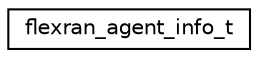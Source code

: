 digraph "Graphical Class Hierarchy"
{
 // LATEX_PDF_SIZE
  edge [fontname="Helvetica",fontsize="10",labelfontname="Helvetica",labelfontsize="10"];
  node [fontname="Helvetica",fontsize="10",shape=record];
  rankdir="LR";
  Node0 [label="flexran_agent_info_t",height=0.2,width=0.4,color="black", fillcolor="white", style="filled",URL="$structflexran__agent__info__t.html",tooltip=" "];
}
